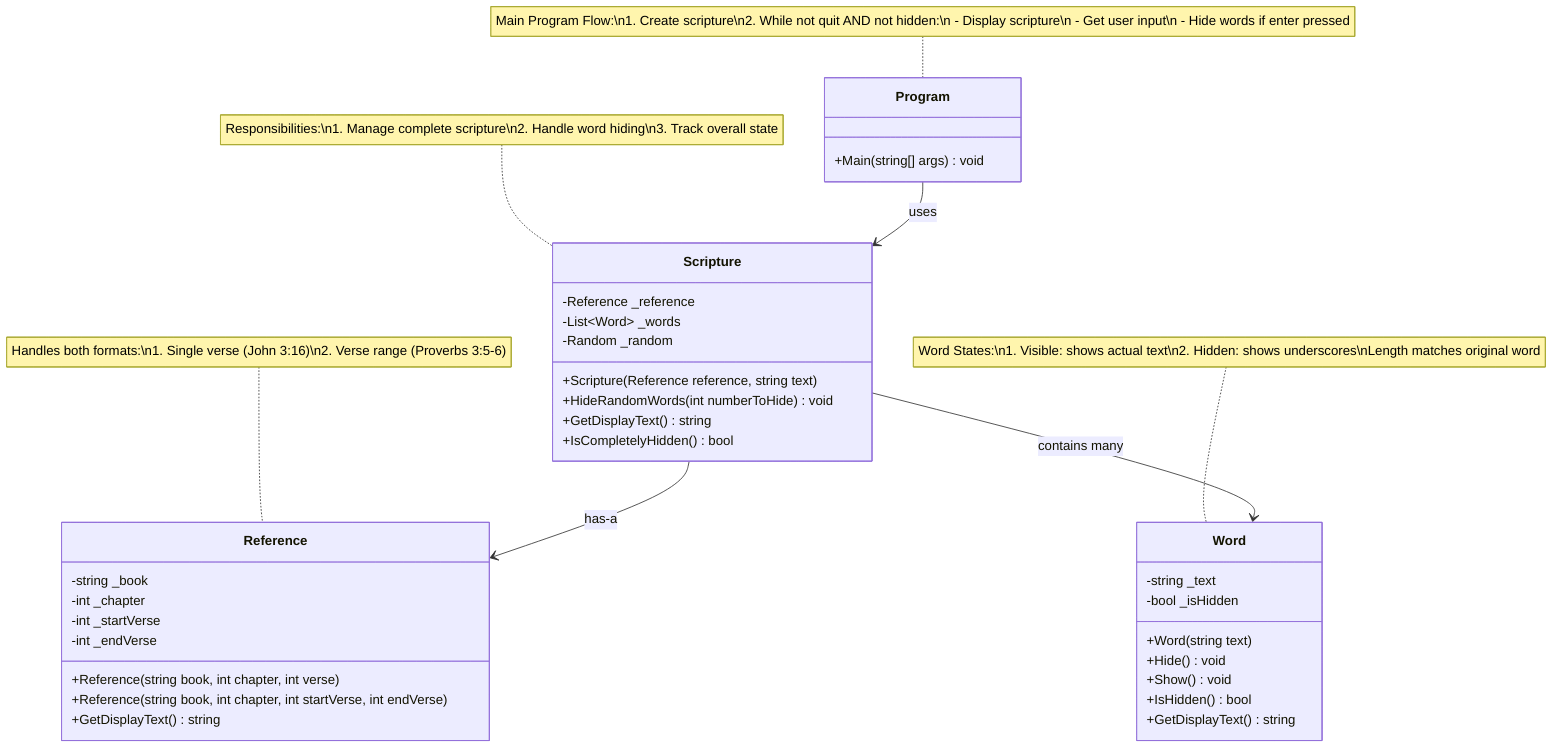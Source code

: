 classDiagram
    class Program {
        +Main(string[] args)void
    }

    class Scripture {
        -Reference _reference
        -List~Word~ _words
        -Random _random
        +Scripture(Reference reference, string text)
        +HideRandomWords(int numberToHide)void
        +GetDisplayText()string
        +IsCompletelyHidden()bool
    }

    class Reference {
        -string _book
        -int _chapter
        -int _startVerse
        -int _endVerse
        +Reference(string book, int chapter, int verse)
        +Reference(string book, int chapter, int startVerse, int endVerse)
        +GetDisplayText()string
    }

    class Word {
        -string _text
        -bool _isHidden
        +Word(string text)
        +Hide()void
        +Show()void
        +IsHidden()bool
        +GetDisplayText()string
    }

    %% Relationships
    Program --> Scripture : uses
    Scripture --> Reference : has-a
    Scripture --> Word : contains many
    
    %% Notes for additional context
    note for Program "Main Program Flow:\n1. Create scripture\n2. While not quit AND not hidden:\n   - Display scripture\n   - Get user input\n   - Hide words if enter pressed"
    
    note for Scripture "Responsibilities:\n1. Manage complete scripture\n2. Handle word hiding\n3. Track overall state"
    
    note for Reference "Handles both formats:\n1. Single verse (John 3:16)\n2. Verse range (Proverbs 3:5-6)"
    
    note for Word "Word States:\n1. Visible: shows actual text\n2. Hidden: shows underscores\nLength matches original word"